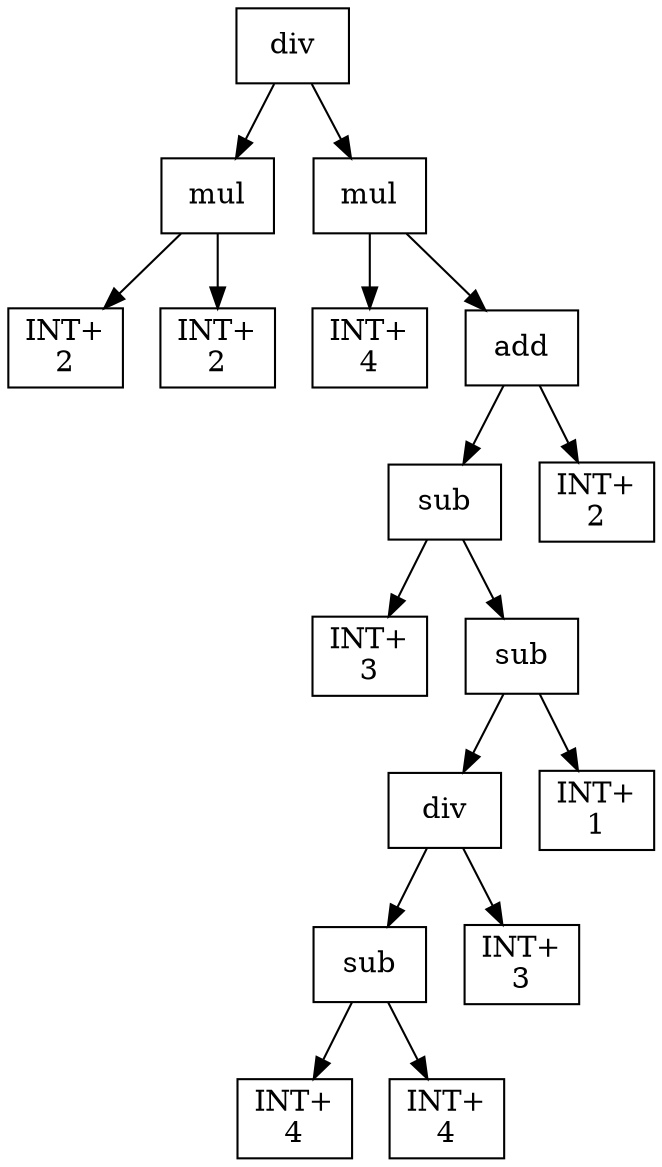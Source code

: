digraph expr {
  node [shape=box];
  n1 [label="div"];
  n2 [label="mul"];
  n3 [label="INT+\n2"];
  n4 [label="INT+\n2"];
  n2 -> n3;
  n2 -> n4;
  n5 [label="mul"];
  n6 [label="INT+\n4"];
  n7 [label="add"];
  n8 [label="sub"];
  n9 [label="INT+\n3"];
  n10 [label="sub"];
  n11 [label="div"];
  n12 [label="sub"];
  n13 [label="INT+\n4"];
  n14 [label="INT+\n4"];
  n12 -> n13;
  n12 -> n14;
  n15 [label="INT+\n3"];
  n11 -> n12;
  n11 -> n15;
  n16 [label="INT+\n1"];
  n10 -> n11;
  n10 -> n16;
  n8 -> n9;
  n8 -> n10;
  n17 [label="INT+\n2"];
  n7 -> n8;
  n7 -> n17;
  n5 -> n6;
  n5 -> n7;
  n1 -> n2;
  n1 -> n5;
}